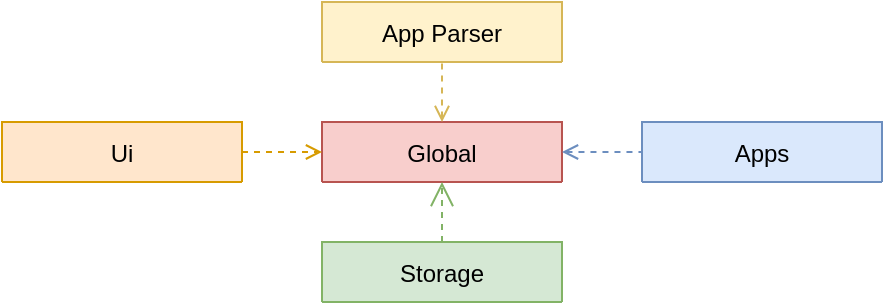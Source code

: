 <mxfile version="13.8.7" type="device"><diagram id="MCDMuPt-V-JBU3gWN2hg" name="Page-1"><mxGraphModel dx="474" dy="235" grid="1" gridSize="10" guides="1" tooltips="1" connect="1" arrows="1" fold="1" page="1" pageScale="1" pageWidth="827" pageHeight="1169" math="0" shadow="0"><root><mxCell id="0"/><mxCell id="1" parent="0"/><mxCell id="fzN7OX3SmDDeix5gA-C8-4" value="Global" style="swimlane;fontStyle=0;align=center;verticalAlign=middle;childLayout=stackLayout;horizontal=1;startSize=30;horizontalStack=0;resizeParent=1;resizeLast=0;collapsible=1;marginBottom=0;rounded=0;shadow=0;strokeWidth=1;fillColor=#f8cecc;strokeColor=#b85450;swimlaneFillColor=none;" vertex="1" collapsed="1" parent="1"><mxGeometry x="360" y="240" width="120" height="30" as="geometry"><mxRectangle x="120" y="360" width="160" height="138" as="alternateBounds"/></mxGeometry></mxCell><mxCell id="fzN7OX3SmDDeix5gA-C8-5" value="" style="endArrow=open;endSize=10;endFill=0;shadow=0;strokeWidth=1;rounded=0;edgeStyle=elbowEdgeStyle;elbow=vertical;startArrow=none;startFill=0;dashed=1;entryX=0.5;entryY=1;entryDx=0;entryDy=0;fillColor=#d5e8d4;strokeColor=#82b366;" edge="1" parent="1" source="fzN7OX3SmDDeix5gA-C8-12" target="fzN7OX3SmDDeix5gA-C8-4"><mxGeometry width="160" relative="1" as="geometry"><mxPoint x="380" y="370.0" as="sourcePoint"/><mxPoint x="380" y="266" as="targetPoint"/></mxGeometry></mxCell><mxCell id="fzN7OX3SmDDeix5gA-C8-8" value="Ui" style="swimlane;fontStyle=0;align=center;verticalAlign=middle;childLayout=stackLayout;horizontal=1;startSize=30;horizontalStack=0;resizeParent=1;resizeLast=0;collapsible=1;marginBottom=0;rounded=0;shadow=0;strokeWidth=1;fillColor=#ffe6cc;strokeColor=#d79b00;" vertex="1" collapsed="1" parent="1"><mxGeometry x="200" y="240" width="120" height="30" as="geometry"><mxRectangle x="120" y="360" width="160" height="138" as="alternateBounds"/></mxGeometry></mxCell><mxCell id="fzN7OX3SmDDeix5gA-C8-12" value="Storage" style="swimlane;fontStyle=0;align=center;verticalAlign=middle;childLayout=stackLayout;horizontal=1;startSize=30;horizontalStack=0;resizeParent=1;resizeLast=0;collapsible=1;marginBottom=0;rounded=0;shadow=0;strokeWidth=1;fillColor=#d5e8d4;strokeColor=#82b366;" vertex="1" collapsed="1" parent="1"><mxGeometry x="360" y="300" width="120" height="30" as="geometry"><mxRectangle x="120" y="360" width="160" height="138" as="alternateBounds"/></mxGeometry></mxCell><mxCell id="fzN7OX3SmDDeix5gA-C8-13" value="Apps" style="swimlane;fontStyle=0;align=center;verticalAlign=middle;childLayout=stackLayout;horizontal=1;startSize=30;horizontalStack=0;resizeParent=1;resizeLast=0;collapsible=1;marginBottom=0;rounded=0;shadow=0;strokeWidth=1;fillColor=#dae8fc;strokeColor=#6c8ebf;" vertex="1" collapsed="1" parent="1"><mxGeometry x="520" y="240" width="120" height="30" as="geometry"><mxRectangle x="120" y="360" width="160" height="138" as="alternateBounds"/></mxGeometry></mxCell><mxCell id="fzN7OX3SmDDeix5gA-C8-15" value="App Parser" style="swimlane;fontStyle=0;align=center;verticalAlign=middle;childLayout=stackLayout;horizontal=1;startSize=30;horizontalStack=0;resizeParent=1;resizeLast=0;collapsible=1;marginBottom=0;rounded=0;shadow=0;strokeWidth=1;fillColor=#fff2cc;strokeColor=#d6b656;" vertex="1" collapsed="1" parent="1"><mxGeometry x="360" y="180" width="120" height="30" as="geometry"><mxRectangle x="120" y="360" width="160" height="138" as="alternateBounds"/></mxGeometry></mxCell><mxCell id="fzN7OX3SmDDeix5gA-C8-16" value="" style="endArrow=none;endSize=10;endFill=0;shadow=0;strokeWidth=1;rounded=0;edgeStyle=elbowEdgeStyle;elbow=vertical;startArrow=open;startFill=0;dashed=1;fillColor=#fff2cc;strokeColor=#d6b656;entryX=0.5;entryY=1;entryDx=0;entryDy=0;exitX=0.5;exitY=0;exitDx=0;exitDy=0;" edge="1" parent="1" source="fzN7OX3SmDDeix5gA-C8-4" target="fzN7OX3SmDDeix5gA-C8-15"><mxGeometry width="160" relative="1" as="geometry"><mxPoint x="420" y="220" as="sourcePoint"/><mxPoint x="419.71" y="146" as="targetPoint"/></mxGeometry></mxCell><mxCell id="fzN7OX3SmDDeix5gA-C8-18" value="" style="endArrow=open;dashed=1;html=1;entryX=0;entryY=0.5;entryDx=0;entryDy=0;exitX=1;exitY=0.5;exitDx=0;exitDy=0;fillColor=#ffe6cc;strokeColor=#d79b00;endFill=0;" edge="1" parent="1" source="fzN7OX3SmDDeix5gA-C8-8" target="fzN7OX3SmDDeix5gA-C8-4"><mxGeometry width="50" height="50" relative="1" as="geometry"><mxPoint x="320" y="280" as="sourcePoint"/><mxPoint x="360" y="240" as="targetPoint"/></mxGeometry></mxCell><mxCell id="fzN7OX3SmDDeix5gA-C8-19" value="" style="endArrow=none;dashed=1;html=1;entryX=0;entryY=0.5;entryDx=0;entryDy=0;exitX=1;exitY=0.5;exitDx=0;exitDy=0;fillColor=#dae8fc;strokeColor=#6c8ebf;startArrow=open;startFill=0;" edge="1" parent="1" source="fzN7OX3SmDDeix5gA-C8-4" target="fzN7OX3SmDDeix5gA-C8-13"><mxGeometry width="50" height="50" relative="1" as="geometry"><mxPoint x="440" y="280" as="sourcePoint"/><mxPoint x="470" y="220" as="targetPoint"/></mxGeometry></mxCell></root></mxGraphModel></diagram></mxfile>